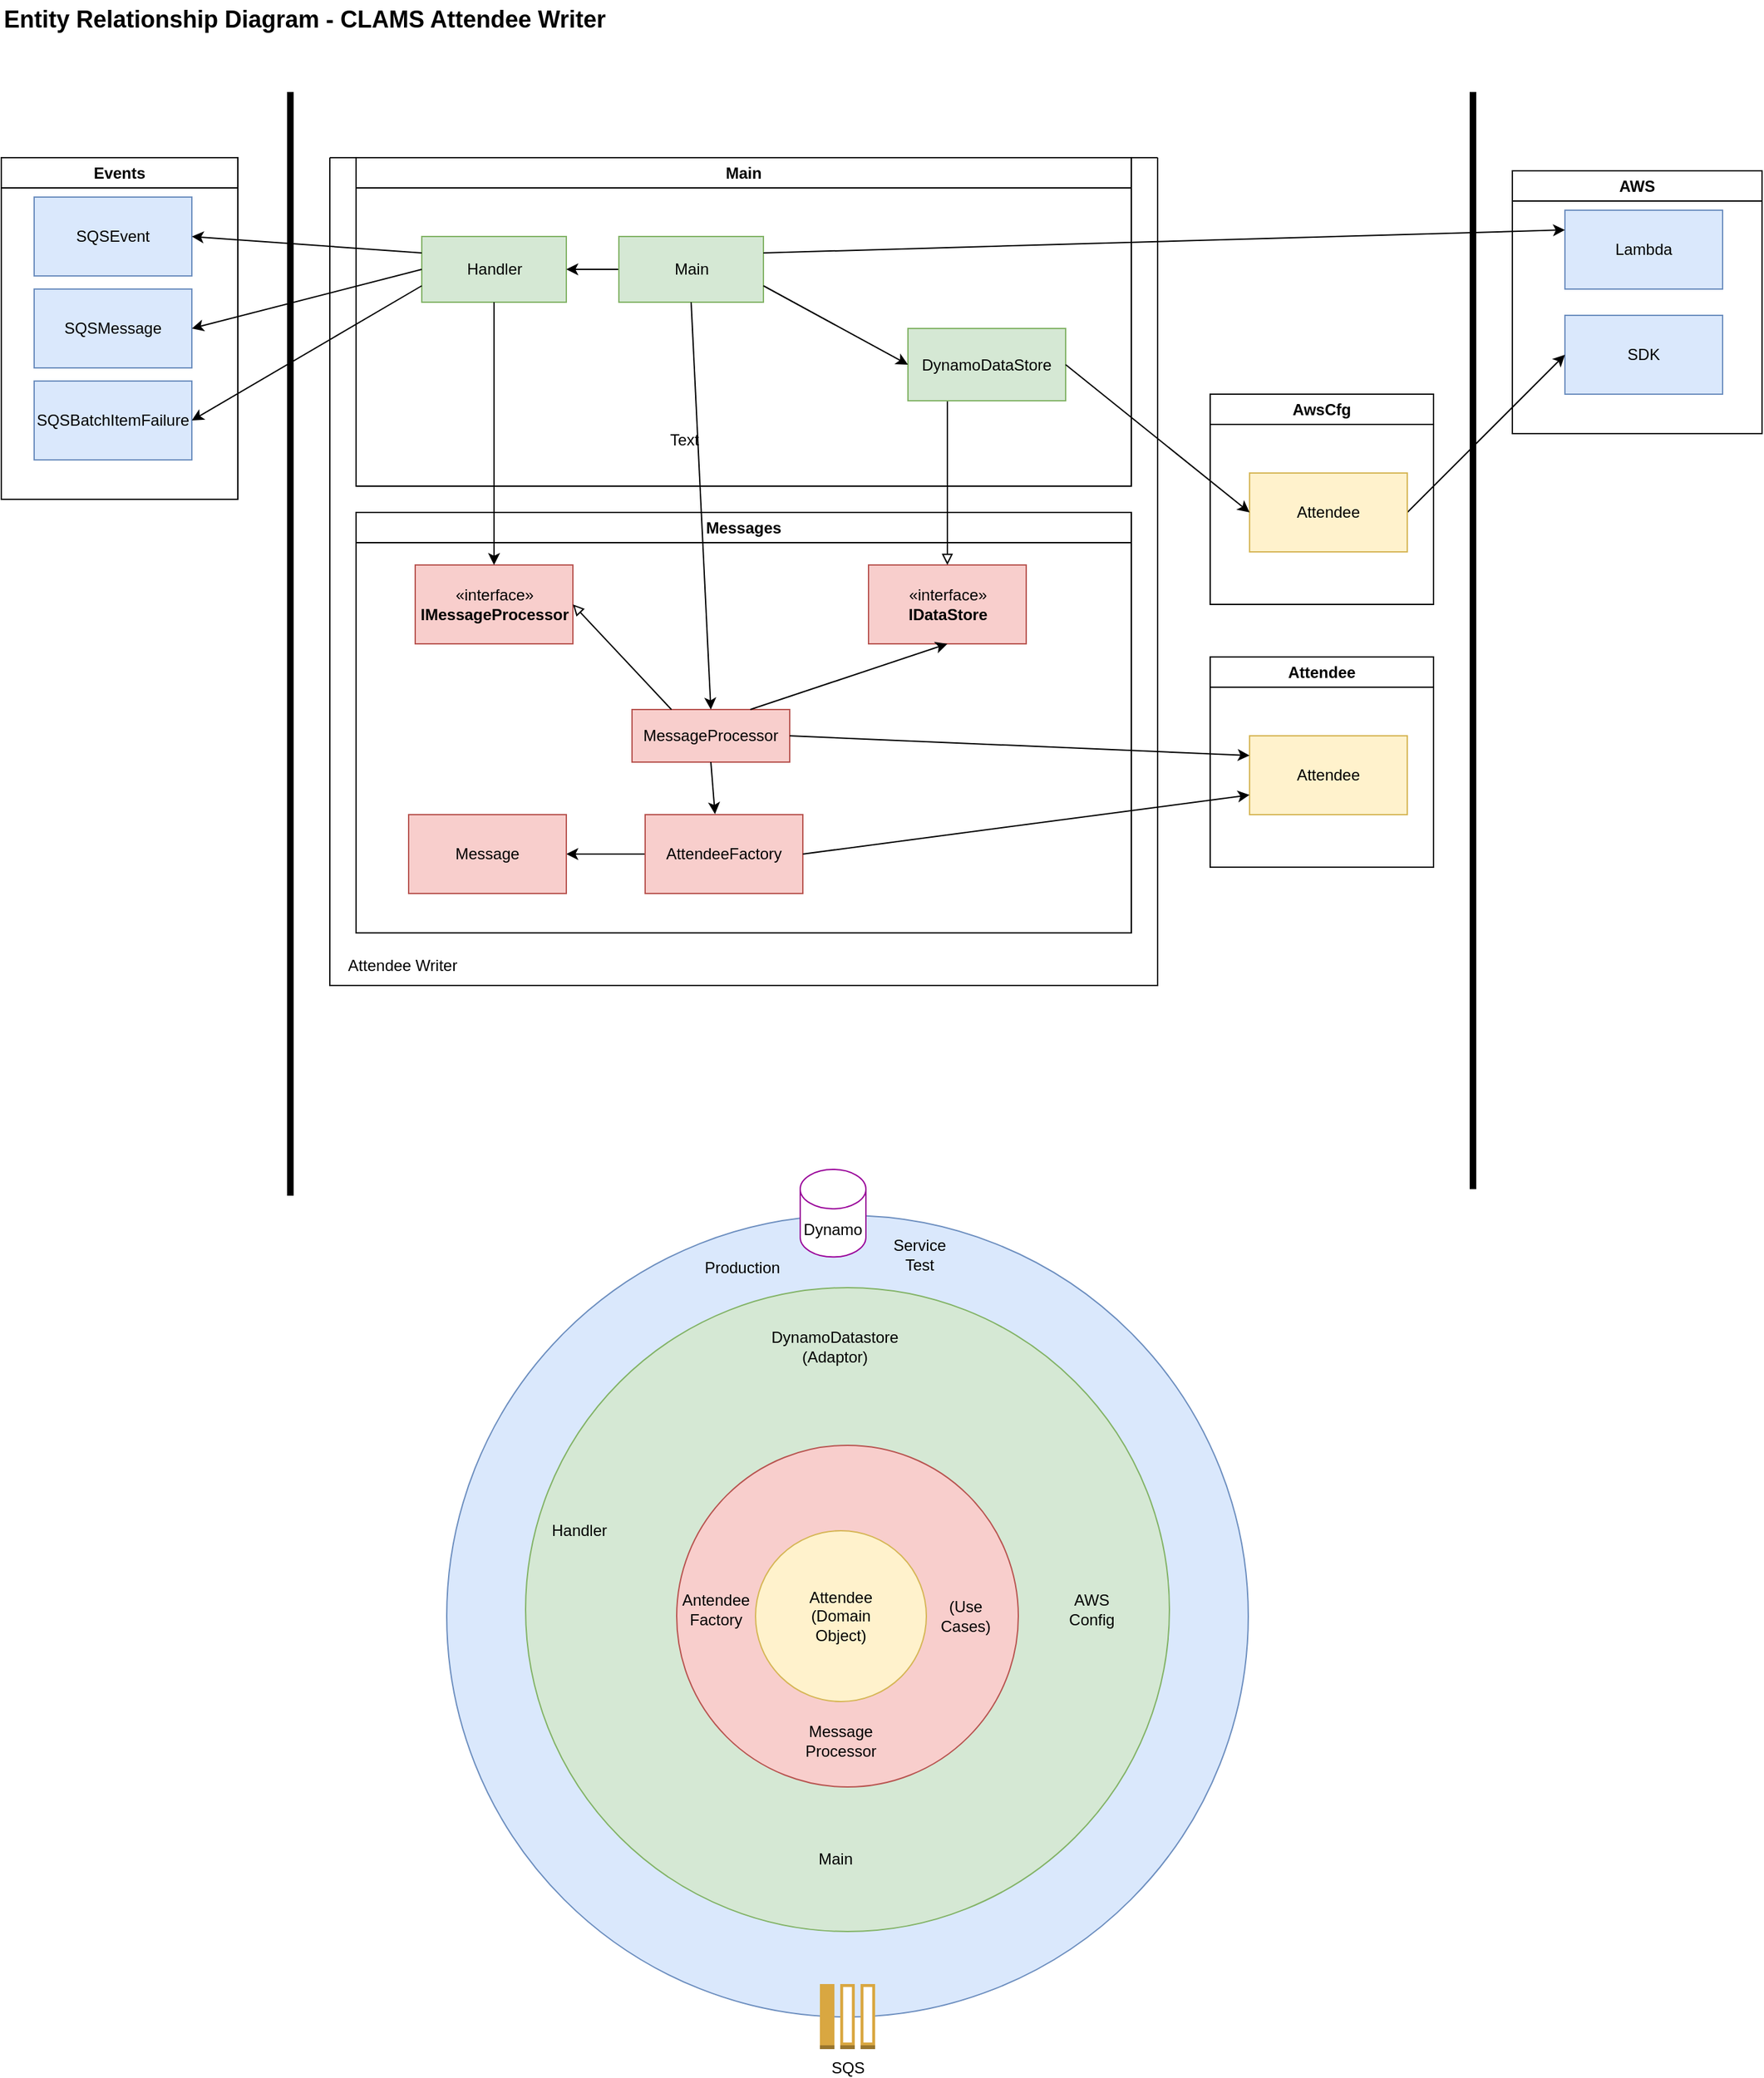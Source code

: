 <mxfile version="20.6.0" type="google"><diagram id="1nrGd4S113_c-P8m6nDI" name="Page-1"><mxGraphModel grid="1" page="0" gridSize="10" guides="1" tooltips="1" connect="1" arrows="1" fold="1" pageScale="1" pageWidth="827" pageHeight="1169" math="0" shadow="0"><root><mxCell id="0"/><mxCell id="1" parent="0"/><mxCell id="jD2GZoFRs2uQxTUWCX-l-20" value="" style="ellipse;whiteSpace=wrap;html=1;aspect=fixed;strokeColor=#6c8ebf;fillColor=#dae8fc;" vertex="1" parent="1"><mxGeometry x="109" y="815" width="610" height="610" as="geometry"/></mxCell><mxCell id="jD2GZoFRs2uQxTUWCX-l-18" value="" style="ellipse;whiteSpace=wrap;html=1;aspect=fixed;strokeColor=#82b366;fillColor=#d5e8d4;" vertex="1" parent="1"><mxGeometry x="169" y="870" width="490" height="490" as="geometry"/></mxCell><mxCell id="r3B_Tn87ORq4BolluqFO-3" value="Attendee&lt;br&gt;" style="swimlane;whiteSpace=wrap;html=1;" vertex="1" parent="1"><mxGeometry x="690" y="390" width="170" height="160" as="geometry"/></mxCell><mxCell id="r3B_Tn87ORq4BolluqFO-35" value="Attendee" style="rounded=0;whiteSpace=wrap;html=1;fillColor=#fff2cc;strokeColor=#d6b656;" vertex="1" parent="r3B_Tn87ORq4BolluqFO-3"><mxGeometry x="30" y="60" width="120" height="60" as="geometry"/></mxCell><mxCell id="r3B_Tn87ORq4BolluqFO-5" value="" style="endArrow=none;html=1;rounded=0;strokeWidth=5;" edge="1" parent="1"><mxGeometry width="50" height="50" relative="1" as="geometry"><mxPoint x="890" y="795" as="sourcePoint"/><mxPoint x="890" y="-40" as="targetPoint"/></mxGeometry></mxCell><mxCell id="r3B_Tn87ORq4BolluqFO-6" value="" style="swimlane;startSize=0;glass=0;" vertex="1" parent="1"><mxGeometry x="20" y="10" width="630" height="630" as="geometry"/></mxCell><mxCell id="r3B_Tn87ORq4BolluqFO-10" value="Main" style="swimlane;whiteSpace=wrap;html=1;startSize=23;" vertex="1" parent="r3B_Tn87ORq4BolluqFO-6"><mxGeometry x="20" width="590" height="250" as="geometry"/></mxCell><mxCell id="r3B_Tn87ORq4BolluqFO-21" value="Handler" style="html=1;fillColor=#d5e8d4;strokeColor=#82b366;" vertex="1" parent="r3B_Tn87ORq4BolluqFO-10"><mxGeometry x="50" y="60" width="110" height="50" as="geometry"/></mxCell><mxCell id="ZfQvNMv3SSL9JrHpzyUM-8" style="edgeStyle=orthogonalEdgeStyle;rounded=0;orthogonalLoop=1;jettySize=auto;html=1;endArrow=classic;endFill=1;" edge="1" parent="r3B_Tn87ORq4BolluqFO-10" source="d5ErwYSmEWAVdrJqAVdF-4" target="r3B_Tn87ORq4BolluqFO-21"><mxGeometry relative="1" as="geometry"/></mxCell><mxCell id="d5ErwYSmEWAVdrJqAVdF-4" value="Main" style="html=1;fillColor=#d5e8d4;strokeColor=#82b366;" vertex="1" parent="r3B_Tn87ORq4BolluqFO-10"><mxGeometry x="200" y="60" width="110" height="50" as="geometry"/></mxCell><mxCell id="r3B_Tn87ORq4BolluqFO-11" value="Messages" style="swimlane;whiteSpace=wrap;html=1;startSize=23;" vertex="1" parent="r3B_Tn87ORq4BolluqFO-6"><mxGeometry x="20" y="270" width="590" height="320" as="geometry"/></mxCell><mxCell id="r3B_Tn87ORq4BolluqFO-24" value="MessageProcessor" style="rounded=0;whiteSpace=wrap;html=1;fillColor=#f8cecc;strokeColor=#b85450;" vertex="1" parent="r3B_Tn87ORq4BolluqFO-11"><mxGeometry x="210" y="150" width="120" height="40" as="geometry"/></mxCell><mxCell id="r3B_Tn87ORq4BolluqFO-27" value="«interface»&lt;br&gt;&lt;b&gt;IDataStore&lt;/b&gt;" style="html=1;fillColor=#f8cecc;strokeColor=#b85450;" vertex="1" parent="r3B_Tn87ORq4BolluqFO-11"><mxGeometry x="390" y="40" width="120" height="60" as="geometry"/></mxCell><mxCell id="r3B_Tn87ORq4BolluqFO-40" style="edgeStyle=orthogonalEdgeStyle;rounded=0;orthogonalLoop=1;jettySize=auto;html=1;exitX=0;exitY=0.5;exitDx=0;exitDy=0;entryX=1;entryY=0.5;entryDx=0;entryDy=0;endArrow=classic;endFill=1;" edge="1" parent="r3B_Tn87ORq4BolluqFO-11" source="r3B_Tn87ORq4BolluqFO-31" target="r3B_Tn87ORq4BolluqFO-32"><mxGeometry relative="1" as="geometry"/></mxCell><mxCell id="r3B_Tn87ORq4BolluqFO-31" value="AttendeeFactory" style="rounded=0;whiteSpace=wrap;html=1;fillColor=#f8cecc;strokeColor=#b85450;" vertex="1" parent="r3B_Tn87ORq4BolluqFO-11"><mxGeometry x="220" y="230" width="120" height="60" as="geometry"/></mxCell><mxCell id="r3B_Tn87ORq4BolluqFO-32" value="Message" style="rounded=0;whiteSpace=wrap;html=1;fillColor=#f8cecc;strokeColor=#b85450;" vertex="1" parent="r3B_Tn87ORq4BolluqFO-11"><mxGeometry x="40" y="230" width="120" height="60" as="geometry"/></mxCell><mxCell id="ZfQvNMv3SSL9JrHpzyUM-2" value="«interface»&lt;br&gt;&lt;b&gt;IMessageProcessor&lt;/b&gt;" style="html=1;fillColor=#f8cecc;strokeColor=#b85450;" vertex="1" parent="r3B_Tn87ORq4BolluqFO-11"><mxGeometry x="45" y="40" width="120" height="60" as="geometry"/></mxCell><mxCell id="ZfQvNMv3SSL9JrHpzyUM-4" value="" style="endArrow=block;html=1;rounded=0;entryX=1;entryY=0.5;entryDx=0;entryDy=0;exitX=0.25;exitY=0;exitDx=0;exitDy=0;endFill=0;" edge="1" parent="r3B_Tn87ORq4BolluqFO-11" source="r3B_Tn87ORq4BolluqFO-24" target="ZfQvNMv3SSL9JrHpzyUM-2"><mxGeometry width="50" height="50" relative="1" as="geometry"><mxPoint x="500" y="120" as="sourcePoint"/><mxPoint x="550" y="70" as="targetPoint"/></mxGeometry></mxCell><mxCell id="PEP5OXq_umCUQYJ0CDM3-1" value="" style="endArrow=classic;html=1;rounded=0;entryX=0.5;entryY=1;entryDx=0;entryDy=0;exitX=0.75;exitY=0;exitDx=0;exitDy=0;" edge="1" parent="r3B_Tn87ORq4BolluqFO-11" source="r3B_Tn87ORq4BolluqFO-24" target="r3B_Tn87ORq4BolluqFO-27"><mxGeometry width="50" height="50" relative="1" as="geometry"><mxPoint x="350" y="230" as="sourcePoint"/><mxPoint x="400" y="180" as="targetPoint"/></mxGeometry></mxCell><mxCell id="PEP5OXq_umCUQYJ0CDM3-4" value="" style="endArrow=classic;html=1;rounded=0;entryX=0.443;entryY=-0.007;entryDx=0;entryDy=0;exitX=0.5;exitY=1;exitDx=0;exitDy=0;entryPerimeter=0;" edge="1" parent="r3B_Tn87ORq4BolluqFO-11" source="r3B_Tn87ORq4BolluqFO-24" target="r3B_Tn87ORq4BolluqFO-31"><mxGeometry width="50" height="50" relative="1" as="geometry"><mxPoint x="350" y="130" as="sourcePoint"/><mxPoint x="400" y="80" as="targetPoint"/></mxGeometry></mxCell><mxCell id="r3B_Tn87ORq4BolluqFO-7" value="Attendee Writer" style="text;html=1;align=center;verticalAlign=middle;resizable=0;points=[];autosize=1;strokeColor=none;fillColor=none;" vertex="1" parent="r3B_Tn87ORq4BolluqFO-6"><mxGeometry y="600" width="110" height="30" as="geometry"/></mxCell><mxCell id="d5ErwYSmEWAVdrJqAVdF-3" value="" style="endArrow=classic;html=1;rounded=0;entryX=0.5;entryY=0;entryDx=0;entryDy=0;exitX=0.5;exitY=1;exitDx=0;exitDy=0;" edge="1" parent="r3B_Tn87ORq4BolluqFO-6" source="d5ErwYSmEWAVdrJqAVdF-4" target="r3B_Tn87ORq4BolluqFO-24"><mxGeometry width="50" height="50" relative="1" as="geometry"><mxPoint x="490" y="310" as="sourcePoint"/><mxPoint x="540" y="260" as="targetPoint"/></mxGeometry></mxCell><mxCell id="ZfQvNMv3SSL9JrHpzyUM-5" value="" style="endArrow=classic;html=1;rounded=0;exitX=0.5;exitY=1;exitDx=0;exitDy=0;" edge="1" parent="r3B_Tn87ORq4BolluqFO-6" source="r3B_Tn87ORq4BolluqFO-21" target="ZfQvNMv3SSL9JrHpzyUM-2"><mxGeometry width="50" height="50" relative="1" as="geometry"><mxPoint x="520" y="390" as="sourcePoint"/><mxPoint x="570" y="340" as="targetPoint"/></mxGeometry></mxCell><mxCell id="PEP5OXq_umCUQYJ0CDM3-3" value="" style="endArrow=block;html=1;rounded=0;entryX=0.5;entryY=0;entryDx=0;entryDy=0;endFill=0;exitX=0.25;exitY=1;exitDx=0;exitDy=0;" edge="1" parent="r3B_Tn87ORq4BolluqFO-6" source="r3B_Tn87ORq4BolluqFO-41" target="r3B_Tn87ORq4BolluqFO-27"><mxGeometry width="50" height="50" relative="1" as="geometry"><mxPoint x="520" y="190" as="sourcePoint"/><mxPoint x="420" y="450" as="targetPoint"/></mxGeometry></mxCell><mxCell id="r3B_Tn87ORq4BolluqFO-41" value="DynamoDataStore" style="rounded=0;whiteSpace=wrap;html=1;fillColor=#d5e8d4;strokeColor=#82b366;" vertex="1" parent="r3B_Tn87ORq4BolluqFO-6"><mxGeometry x="440" y="130" width="120" height="55" as="geometry"/></mxCell><mxCell id="d5ErwYSmEWAVdrJqAVdF-2" value="" style="endArrow=classic;html=1;rounded=0;entryX=0;entryY=0.5;entryDx=0;entryDy=0;exitX=1;exitY=0.75;exitDx=0;exitDy=0;" edge="1" parent="r3B_Tn87ORq4BolluqFO-6" source="d5ErwYSmEWAVdrJqAVdF-4" target="r3B_Tn87ORq4BolluqFO-41"><mxGeometry width="50" height="50" relative="1" as="geometry"><mxPoint x="490" y="330" as="sourcePoint"/><mxPoint x="540" y="280" as="targetPoint"/></mxGeometry></mxCell><mxCell id="r3B_Tn87ORq4BolluqFO-37" value="" style="endArrow=classic;html=1;rounded=0;exitX=1;exitY=0.5;exitDx=0;exitDy=0;entryX=0;entryY=0.25;entryDx=0;entryDy=0;" edge="1" parent="1" source="r3B_Tn87ORq4BolluqFO-24" target="r3B_Tn87ORq4BolluqFO-35"><mxGeometry width="50" height="50" relative="1" as="geometry"><mxPoint x="480" y="300" as="sourcePoint"/><mxPoint x="720" y="120" as="targetPoint"/></mxGeometry></mxCell><mxCell id="r3B_Tn87ORq4BolluqFO-38" value="" style="endArrow=classic;html=1;rounded=0;exitX=1;exitY=0.5;exitDx=0;exitDy=0;entryX=0;entryY=0.75;entryDx=0;entryDy=0;" edge="1" parent="1" source="r3B_Tn87ORq4BolluqFO-31" target="r3B_Tn87ORq4BolluqFO-35"><mxGeometry width="50" height="50" relative="1" as="geometry"><mxPoint x="190" y="440" as="sourcePoint"/><mxPoint x="720" y="185" as="targetPoint"/></mxGeometry></mxCell><mxCell id="r3B_Tn87ORq4BolluqFO-42" value="Events" style="swimlane;whiteSpace=wrap;html=1;" vertex="1" parent="1"><mxGeometry x="-230" y="10" width="180" height="260" as="geometry"/></mxCell><mxCell id="r3B_Tn87ORq4BolluqFO-43" value="SQSEvent" style="rounded=0;whiteSpace=wrap;html=1;fillColor=#dae8fc;strokeColor=#6c8ebf;" vertex="1" parent="r3B_Tn87ORq4BolluqFO-42"><mxGeometry x="25" y="30" width="120" height="60" as="geometry"/></mxCell><mxCell id="r3B_Tn87ORq4BolluqFO-45" value="SQSBatchItemFailure" style="rounded=0;whiteSpace=wrap;html=1;fillColor=#dae8fc;strokeColor=#6c8ebf;" vertex="1" parent="r3B_Tn87ORq4BolluqFO-42"><mxGeometry x="25" y="170" width="120" height="60" as="geometry"/></mxCell><mxCell id="r3B_Tn87ORq4BolluqFO-44" value="SQSMessage" style="rounded=0;whiteSpace=wrap;html=1;fillColor=#dae8fc;strokeColor=#6c8ebf;" vertex="1" parent="r3B_Tn87ORq4BolluqFO-42"><mxGeometry x="25" y="100" width="120" height="60" as="geometry"/></mxCell><mxCell id="r3B_Tn87ORq4BolluqFO-54" value="" style="endArrow=classic;html=1;rounded=0;strokeWidth=1;entryX=1;entryY=0.5;entryDx=0;entryDy=0;exitX=0;exitY=0.25;exitDx=0;exitDy=0;" edge="1" parent="1" source="r3B_Tn87ORq4BolluqFO-21" target="r3B_Tn87ORq4BolluqFO-43"><mxGeometry width="50" height="50" relative="1" as="geometry"><mxPoint x="480" y="340" as="sourcePoint"/><mxPoint x="530" y="290" as="targetPoint"/></mxGeometry></mxCell><mxCell id="r3B_Tn87ORq4BolluqFO-57" value="" style="endArrow=classic;html=1;rounded=0;strokeWidth=1;entryX=1;entryY=0.5;entryDx=0;entryDy=0;exitX=0;exitY=0.5;exitDx=0;exitDy=0;" edge="1" parent="1" source="r3B_Tn87ORq4BolluqFO-21" target="r3B_Tn87ORq4BolluqFO-44"><mxGeometry width="50" height="50" relative="1" as="geometry"><mxPoint x="190" y="90" as="sourcePoint"/><mxPoint x="740" y="320" as="targetPoint"/></mxGeometry></mxCell><mxCell id="r3B_Tn87ORq4BolluqFO-67" value="AWS" style="swimlane;whiteSpace=wrap;html=1;" vertex="1" parent="1"><mxGeometry x="920" y="20" width="190" height="200" as="geometry"/></mxCell><mxCell id="r3B_Tn87ORq4BolluqFO-68" value="Lambda" style="whiteSpace=wrap;html=1;fillColor=#dae8fc;strokeColor=#6c8ebf;" vertex="1" parent="r3B_Tn87ORq4BolluqFO-67"><mxGeometry x="40" y="30" width="120" height="60" as="geometry"/></mxCell><mxCell id="I2ekoD4Lx6KXWHNzlT5w-1" value="SDK" style="whiteSpace=wrap;html=1;fillColor=#dae8fc;strokeColor=#6c8ebf;" vertex="1" parent="r3B_Tn87ORq4BolluqFO-67"><mxGeometry x="40" y="110" width="120" height="60" as="geometry"/></mxCell><mxCell id="jD2GZoFRs2uQxTUWCX-l-9" value="" style="ellipse;whiteSpace=wrap;html=1;aspect=fixed;strokeColor=#b85450;fillColor=#f8cecc;" vertex="1" parent="1"><mxGeometry x="284" y="990" width="260" height="260" as="geometry"/></mxCell><mxCell id="jD2GZoFRs2uQxTUWCX-l-10" value="" style="ellipse;whiteSpace=wrap;html=1;aspect=fixed;strokeColor=#d6b656;fillColor=#fff2cc;" vertex="1" parent="1"><mxGeometry x="344" y="1055" width="130" height="130" as="geometry"/></mxCell><mxCell id="jD2GZoFRs2uQxTUWCX-l-11" value="Attendee&lt;br&gt;(Domain&lt;br&gt;Object)" style="text;html=1;strokeColor=none;fillColor=none;align=center;verticalAlign=middle;whiteSpace=wrap;rounded=0;" vertex="1" parent="1"><mxGeometry x="379" y="1105" width="60" height="30" as="geometry"/></mxCell><mxCell id="jD2GZoFRs2uQxTUWCX-l-12" value="Handler" style="text;html=1;strokeColor=none;fillColor=none;align=center;verticalAlign=middle;whiteSpace=wrap;rounded=0;" vertex="1" parent="1"><mxGeometry x="180" y="1040" width="60" height="30" as="geometry"/></mxCell><mxCell id="jD2GZoFRs2uQxTUWCX-l-13" value="Message Processor" style="text;html=1;strokeColor=none;fillColor=none;align=center;verticalAlign=middle;whiteSpace=wrap;rounded=0;" vertex="1" parent="1"><mxGeometry x="379" y="1200" width="60" height="30" as="geometry"/></mxCell><mxCell id="jD2GZoFRs2uQxTUWCX-l-14" value="DynamoDatastore&lt;br&gt;(Adaptor)" style="text;html=1;strokeColor=none;fillColor=none;align=center;verticalAlign=middle;whiteSpace=wrap;rounded=0;" vertex="1" parent="1"><mxGeometry x="344" y="900" width="121" height="30" as="geometry"/></mxCell><mxCell id="jD2GZoFRs2uQxTUWCX-l-15" value="Dynamo" style="shape=cylinder3;whiteSpace=wrap;html=1;boundedLbl=1;backgroundOutline=1;size=15;strokeColor=#990099;" vertex="1" parent="1"><mxGeometry x="378" y="780" width="50" height="66.67" as="geometry"/></mxCell><mxCell id="jD2GZoFRs2uQxTUWCX-l-16" value="SQS" style="outlineConnect=0;dashed=0;verticalLabelPosition=bottom;verticalAlign=top;align=center;html=1;shape=mxgraph.aws3.message;fillColor=#D9A741;gradientColor=none;strokeColor=#990099;" vertex="1" parent="1"><mxGeometry x="393" y="1400" width="42" height="49.5" as="geometry"/></mxCell><mxCell id="jD2GZoFRs2uQxTUWCX-l-19" value="Main" style="text;html=1;strokeColor=none;fillColor=none;align=center;verticalAlign=middle;whiteSpace=wrap;rounded=0;" vertex="1" parent="1"><mxGeometry x="375" y="1290" width="60" height="30" as="geometry"/></mxCell><mxCell id="jD2GZoFRs2uQxTUWCX-l-21" value="Service Test" style="text;html=1;strokeColor=none;fillColor=none;align=center;verticalAlign=middle;whiteSpace=wrap;rounded=0;" vertex="1" parent="1"><mxGeometry x="439" y="830" width="60" height="30" as="geometry"/></mxCell><mxCell id="jD2GZoFRs2uQxTUWCX-l-22" value="Production" style="text;html=1;strokeColor=none;fillColor=none;align=center;verticalAlign=middle;whiteSpace=wrap;rounded=0;" vertex="1" parent="1"><mxGeometry x="304" y="840" width="60" height="30" as="geometry"/></mxCell><mxCell id="jD2GZoFRs2uQxTUWCX-l-23" value="Antendee&lt;br&gt;Factory" style="text;html=1;strokeColor=none;fillColor=none;align=center;verticalAlign=middle;whiteSpace=wrap;rounded=0;" vertex="1" parent="1"><mxGeometry x="284" y="1100" width="60" height="30" as="geometry"/></mxCell><mxCell id="jD2GZoFRs2uQxTUWCX-l-24" value="AWS Config" style="text;html=1;strokeColor=none;fillColor=none;align=center;verticalAlign=middle;whiteSpace=wrap;rounded=0;" vertex="1" parent="1"><mxGeometry x="570" y="1100" width="60" height="30" as="geometry"/></mxCell><mxCell id="jD2GZoFRs2uQxTUWCX-l-28" value="(Use Cases)" style="text;html=1;strokeColor=none;fillColor=none;align=center;verticalAlign=middle;whiteSpace=wrap;rounded=0;" vertex="1" parent="1"><mxGeometry x="474" y="1105" width="60" height="30" as="geometry"/></mxCell><mxCell id="d5ErwYSmEWAVdrJqAVdF-1" value="" style="endArrow=classic;html=1;rounded=0;entryX=0;entryY=0.25;entryDx=0;entryDy=0;exitX=1;exitY=0.25;exitDx=0;exitDy=0;" edge="1" parent="1" source="d5ErwYSmEWAVdrJqAVdF-4" target="r3B_Tn87ORq4BolluqFO-68"><mxGeometry width="50" height="50" relative="1" as="geometry"><mxPoint x="510" y="340" as="sourcePoint"/><mxPoint x="560" y="290" as="targetPoint"/></mxGeometry></mxCell><mxCell id="r3B_Tn87ORq4BolluqFO-58" value="" style="endArrow=classic;html=1;rounded=0;strokeWidth=1;exitX=0;exitY=0.75;exitDx=0;exitDy=0;entryX=1;entryY=0.5;entryDx=0;entryDy=0;" edge="1" parent="1" source="r3B_Tn87ORq4BolluqFO-21" target="r3B_Tn87ORq4BolluqFO-45"><mxGeometry width="50" height="50" relative="1" as="geometry"><mxPoint x="180" y="110" as="sourcePoint"/><mxPoint x="700" y="450" as="targetPoint"/></mxGeometry></mxCell><mxCell id="ZfQvNMv3SSL9JrHpzyUM-6" value="" style="endArrow=none;html=1;rounded=0;strokeWidth=5;" edge="1" parent="1"><mxGeometry width="50" height="50" relative="1" as="geometry"><mxPoint x="-10" y="800" as="sourcePoint"/><mxPoint x="-10" y="-40" as="targetPoint"/></mxGeometry></mxCell><mxCell id="r3B_Tn87ORq4BolluqFO-82" value="" style="endArrow=classic;html=1;rounded=0;strokeWidth=1;exitX=1;exitY=0.5;exitDx=0;exitDy=0;entryX=0;entryY=0.5;entryDx=0;entryDy=0;" edge="1" parent="1" source="sxVP6vXlJuHVoCqhuZ_a-2" target="I2ekoD4Lx6KXWHNzlT5w-1"><mxGeometry width="50" height="50" relative="1" as="geometry"><mxPoint x="560" y="460" as="sourcePoint"/><mxPoint x="940" y="180" as="targetPoint"/></mxGeometry></mxCell><mxCell id="sxVP6vXlJuHVoCqhuZ_a-1" value="AwsCfg" style="swimlane;whiteSpace=wrap;html=1;" vertex="1" parent="1"><mxGeometry x="690" y="190" width="170" height="160" as="geometry"/></mxCell><mxCell id="sxVP6vXlJuHVoCqhuZ_a-2" value="Attendee" style="rounded=0;whiteSpace=wrap;html=1;fillColor=#fff2cc;strokeColor=#d6b656;" vertex="1" parent="sxVP6vXlJuHVoCqhuZ_a-1"><mxGeometry x="30" y="60" width="120" height="60" as="geometry"/></mxCell><mxCell id="sxVP6vXlJuHVoCqhuZ_a-4" value="" style="endArrow=classic;html=1;rounded=0;strokeWidth=1;exitX=1;exitY=0.5;exitDx=0;exitDy=0;entryX=0;entryY=0.5;entryDx=0;entryDy=0;" edge="1" parent="1" source="r3B_Tn87ORq4BolluqFO-41" target="sxVP6vXlJuHVoCqhuZ_a-2"><mxGeometry width="50" height="50" relative="1" as="geometry"><mxPoint x="850" y="290" as="sourcePoint"/><mxPoint x="970" y="170" as="targetPoint"/></mxGeometry></mxCell><mxCell id="sxVP6vXlJuHVoCqhuZ_a-5" value="Text" style="text;html=1;strokeColor=none;fillColor=none;align=center;verticalAlign=middle;whiteSpace=wrap;rounded=0;" vertex="1" parent="1"><mxGeometry x="260" y="210" width="60" height="30" as="geometry"/></mxCell><mxCell id="sxVP6vXlJuHVoCqhuZ_a-6" value="Entity Relationship Diagram - CLAMS Attendee Writer" style="text;html=1;strokeColor=none;fillColor=none;align=left;verticalAlign=middle;whiteSpace=wrap;rounded=0;fontSize=18;fontStyle=1" vertex="1" parent="1"><mxGeometry x="-230" y="-110" width="570" height="30" as="geometry"/></mxCell></root></mxGraphModel></diagram></mxfile>